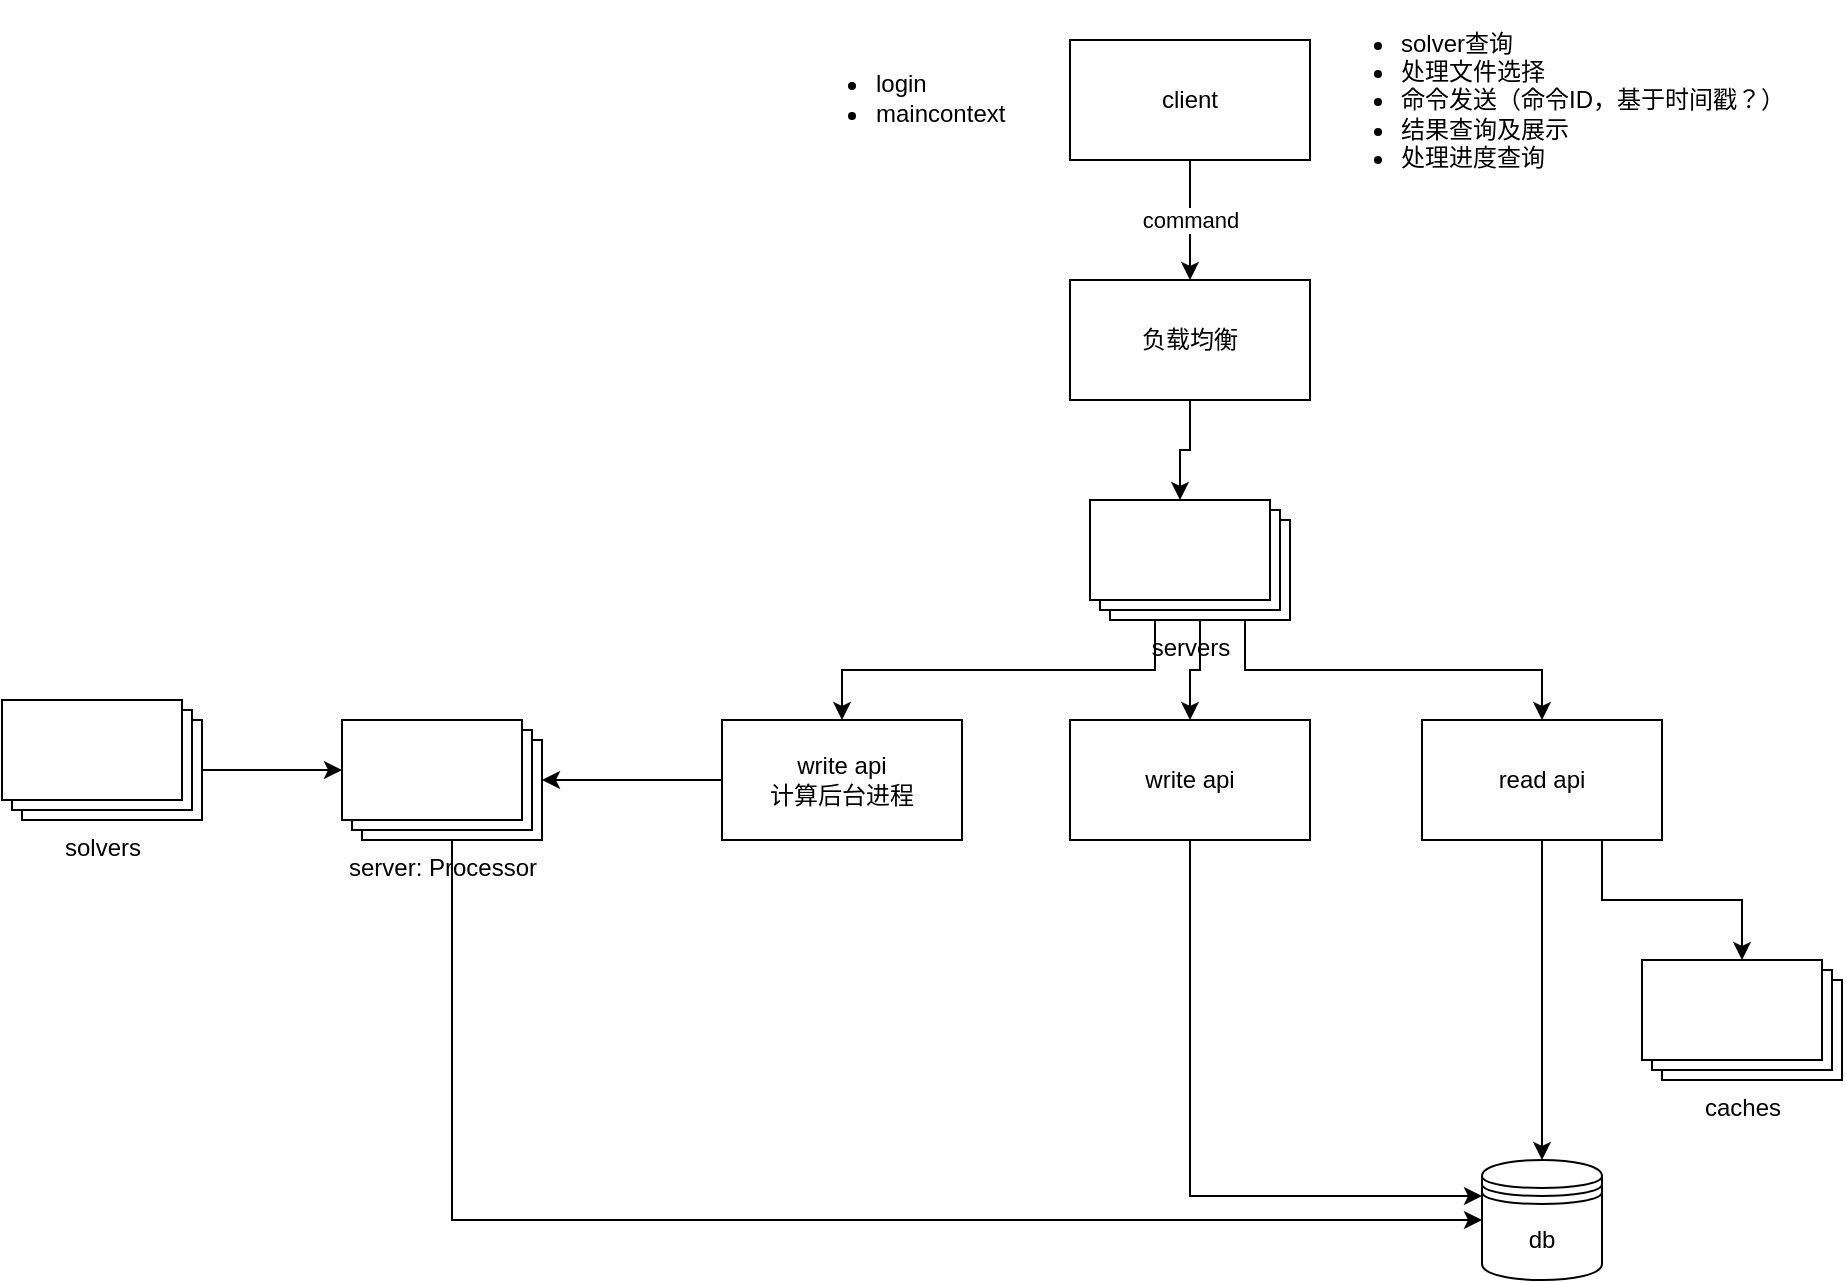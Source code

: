 <mxfile version="13.0.3" type="device"><diagram id="R3Z3nTv1iYIED0CNCVMC" name="第 1 页"><mxGraphModel dx="1940" dy="718" grid="1" gridSize="10" guides="1" tooltips="1" connect="1" arrows="1" fold="1" page="1" pageScale="1" pageWidth="827" pageHeight="1169" math="0" shadow="0"><root><mxCell id="0"/><mxCell id="1" parent="0"/><mxCell id="N08wdTUWHbW353GZowI0-1" value="client" style="rounded=0;whiteSpace=wrap;html=1;" vertex="1" parent="1"><mxGeometry x="354" y="50" width="120" height="60" as="geometry"/></mxCell><mxCell id="N08wdTUWHbW353GZowI0-2" value="&lt;ul&gt;&lt;li style=&quot;text-align: left&quot;&gt;solver查询&lt;/li&gt;&lt;li style=&quot;text-align: left&quot;&gt;处理文件选择&lt;/li&gt;&lt;li style=&quot;text-align: left&quot;&gt;命令发送（命令ID，基于时间戳？）&lt;/li&gt;&lt;li style=&quot;text-align: left&quot;&gt;结果查询及展示&lt;/li&gt;&lt;li style=&quot;text-align: left&quot;&gt;处理进度查询&lt;/li&gt;&lt;/ul&gt;" style="text;html=1;align=center;verticalAlign=middle;resizable=0;points=[];autosize=1;" vertex="1" parent="1"><mxGeometry x="470" y="30" width="250" height="100" as="geometry"/></mxCell><mxCell id="N08wdTUWHbW353GZowI0-41" style="edgeStyle=orthogonalEdgeStyle;rounded=0;orthogonalLoop=1;jettySize=auto;html=1;exitX=0.5;exitY=1;exitDx=0;exitDy=0;entryX=0;entryY=0;entryDx=45;entryDy=0;entryPerimeter=0;" edge="1" parent="1" source="N08wdTUWHbW353GZowI0-3" target="N08wdTUWHbW353GZowI0-36"><mxGeometry relative="1" as="geometry"/></mxCell><mxCell id="N08wdTUWHbW353GZowI0-3" value="负载均衡" style="rounded=0;whiteSpace=wrap;html=1;" vertex="1" parent="1"><mxGeometry x="354" y="170" width="120" height="60" as="geometry"/></mxCell><mxCell id="N08wdTUWHbW353GZowI0-28" style="edgeStyle=orthogonalEdgeStyle;rounded=0;orthogonalLoop=1;jettySize=auto;html=1;exitX=0;exitY=0;exitDx=55;exitDy=60;exitPerimeter=0;entryX=0;entryY=0.5;entryDx=0;entryDy=0;" edge="1" parent="1" source="N08wdTUWHbW353GZowI0-5" target="N08wdTUWHbW353GZowI0-11"><mxGeometry relative="1" as="geometry"/></mxCell><mxCell id="N08wdTUWHbW353GZowI0-5" value="server: Processor" style="verticalLabelPosition=bottom;verticalAlign=top;html=1;shape=mxgraph.basic.layered_rect;dx=10;outlineConnect=0;" vertex="1" parent="1"><mxGeometry x="-10" y="390" width="100" height="60" as="geometry"/></mxCell><mxCell id="N08wdTUWHbW353GZowI0-43" style="edgeStyle=orthogonalEdgeStyle;rounded=0;orthogonalLoop=1;jettySize=auto;html=1;exitX=0;exitY=0;exitDx=100;exitDy=35;exitPerimeter=0;entryX=0;entryY=0;entryDx=0;entryDy=25;entryPerimeter=0;" edge="1" parent="1" source="N08wdTUWHbW353GZowI0-7" target="N08wdTUWHbW353GZowI0-5"><mxGeometry relative="1" as="geometry"/></mxCell><mxCell id="N08wdTUWHbW353GZowI0-7" value="solvers" style="verticalLabelPosition=bottom;verticalAlign=top;html=1;shape=mxgraph.basic.layered_rect;dx=10;outlineConnect=0;" vertex="1" parent="1"><mxGeometry x="-180" y="380" width="100" height="60" as="geometry"/></mxCell><mxCell id="N08wdTUWHbW353GZowI0-9" value="command" style="endArrow=classic;html=1;exitX=0.5;exitY=1;exitDx=0;exitDy=0;" edge="1" parent="1" source="N08wdTUWHbW353GZowI0-1" target="N08wdTUWHbW353GZowI0-3"><mxGeometry width="50" height="50" relative="1" as="geometry"><mxPoint x="180" y="220" as="sourcePoint"/><mxPoint x="230" y="170" as="targetPoint"/></mxGeometry></mxCell><mxCell id="N08wdTUWHbW353GZowI0-11" value="db" style="shape=datastore;whiteSpace=wrap;html=1;" vertex="1" parent="1"><mxGeometry x="560" y="610" width="60" height="60" as="geometry"/></mxCell><mxCell id="N08wdTUWHbW353GZowI0-18" style="edgeStyle=orthogonalEdgeStyle;rounded=0;orthogonalLoop=1;jettySize=auto;html=1;exitX=0;exitY=0.5;exitDx=0;exitDy=0;" edge="1" parent="1" source="N08wdTUWHbW353GZowI0-14" target="N08wdTUWHbW353GZowI0-5"><mxGeometry relative="1" as="geometry"/></mxCell><mxCell id="N08wdTUWHbW353GZowI0-14" value="write api&lt;br&gt;计算后台进程" style="rounded=0;whiteSpace=wrap;html=1;" vertex="1" parent="1"><mxGeometry x="180" y="390" width="120" height="60" as="geometry"/></mxCell><mxCell id="N08wdTUWHbW353GZowI0-35" style="edgeStyle=orthogonalEdgeStyle;rounded=0;orthogonalLoop=1;jettySize=auto;html=1;exitX=0.5;exitY=1;exitDx=0;exitDy=0;entryX=0;entryY=0.3;entryDx=0;entryDy=0;" edge="1" parent="1" source="N08wdTUWHbW353GZowI0-16" target="N08wdTUWHbW353GZowI0-11"><mxGeometry relative="1" as="geometry"/></mxCell><mxCell id="N08wdTUWHbW353GZowI0-16" value="write api" style="rounded=0;whiteSpace=wrap;html=1;" vertex="1" parent="1"><mxGeometry x="354" y="390" width="120" height="60" as="geometry"/></mxCell><mxCell id="N08wdTUWHbW353GZowI0-42" style="edgeStyle=orthogonalEdgeStyle;rounded=0;orthogonalLoop=1;jettySize=auto;html=1;exitX=0.5;exitY=1;exitDx=0;exitDy=0;" edge="1" parent="1" source="N08wdTUWHbW353GZowI0-20" target="N08wdTUWHbW353GZowI0-11"><mxGeometry relative="1" as="geometry"/></mxCell><mxCell id="N08wdTUWHbW353GZowI0-45" style="edgeStyle=orthogonalEdgeStyle;rounded=0;orthogonalLoop=1;jettySize=auto;html=1;exitX=0.75;exitY=1;exitDx=0;exitDy=0;" edge="1" parent="1" source="N08wdTUWHbW353GZowI0-20" target="N08wdTUWHbW353GZowI0-44"><mxGeometry relative="1" as="geometry"/></mxCell><mxCell id="N08wdTUWHbW353GZowI0-20" value="read api" style="rounded=0;whiteSpace=wrap;html=1;" vertex="1" parent="1"><mxGeometry x="530" y="390" width="120" height="60" as="geometry"/></mxCell><mxCell id="N08wdTUWHbW353GZowI0-37" style="edgeStyle=orthogonalEdgeStyle;rounded=0;orthogonalLoop=1;jettySize=auto;html=1;exitX=0;exitY=0;exitDx=32.5;exitDy=60;exitPerimeter=0;entryX=0.5;entryY=0;entryDx=0;entryDy=0;" edge="1" parent="1" source="N08wdTUWHbW353GZowI0-36" target="N08wdTUWHbW353GZowI0-14"><mxGeometry relative="1" as="geometry"/></mxCell><mxCell id="N08wdTUWHbW353GZowI0-38" style="edgeStyle=orthogonalEdgeStyle;rounded=0;orthogonalLoop=1;jettySize=auto;html=1;exitX=0;exitY=0;exitDx=55;exitDy=60;exitPerimeter=0;entryX=0.5;entryY=0;entryDx=0;entryDy=0;" edge="1" parent="1" source="N08wdTUWHbW353GZowI0-36" target="N08wdTUWHbW353GZowI0-16"><mxGeometry relative="1" as="geometry"/></mxCell><mxCell id="N08wdTUWHbW353GZowI0-39" style="edgeStyle=orthogonalEdgeStyle;rounded=0;orthogonalLoop=1;jettySize=auto;html=1;exitX=0;exitY=0;exitDx=77.5;exitDy=60;exitPerimeter=0;entryX=0.5;entryY=0;entryDx=0;entryDy=0;" edge="1" parent="1" source="N08wdTUWHbW353GZowI0-36" target="N08wdTUWHbW353GZowI0-20"><mxGeometry relative="1" as="geometry"/></mxCell><mxCell id="N08wdTUWHbW353GZowI0-36" value="servers" style="verticalLabelPosition=bottom;verticalAlign=top;html=1;shape=mxgraph.basic.layered_rect;dx=10;outlineConnect=0;" vertex="1" parent="1"><mxGeometry x="364" y="280" width="100" height="60" as="geometry"/></mxCell><mxCell id="N08wdTUWHbW353GZowI0-44" value="caches" style="verticalLabelPosition=bottom;verticalAlign=top;html=1;shape=mxgraph.basic.layered_rect;dx=10;outlineConnect=0;" vertex="1" parent="1"><mxGeometry x="640" y="510" width="100" height="60" as="geometry"/></mxCell><mxCell id="N08wdTUWHbW353GZowI0-47" value="&lt;ul&gt;&lt;li&gt;login&lt;/li&gt;&lt;li&gt;maincontext&lt;/li&gt;&lt;/ul&gt;" style="text;html=1;align=left;verticalAlign=middle;resizable=0;points=[];autosize=1;" vertex="1" parent="1"><mxGeometry x="215" y="49" width="120" height="60" as="geometry"/></mxCell></root></mxGraphModel></diagram></mxfile>